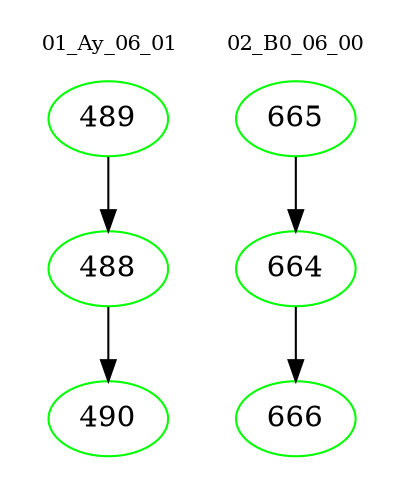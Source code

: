 digraph{
subgraph cluster_0 {
color = white
label = "01_Ay_06_01";
fontsize=10;
T0_489 [label="489", color="green"]
T0_489 -> T0_488 [color="black"]
T0_488 [label="488", color="green"]
T0_488 -> T0_490 [color="black"]
T0_490 [label="490", color="green"]
}
subgraph cluster_1 {
color = white
label = "02_B0_06_00";
fontsize=10;
T1_665 [label="665", color="green"]
T1_665 -> T1_664 [color="black"]
T1_664 [label="664", color="green"]
T1_664 -> T1_666 [color="black"]
T1_666 [label="666", color="green"]
}
}

